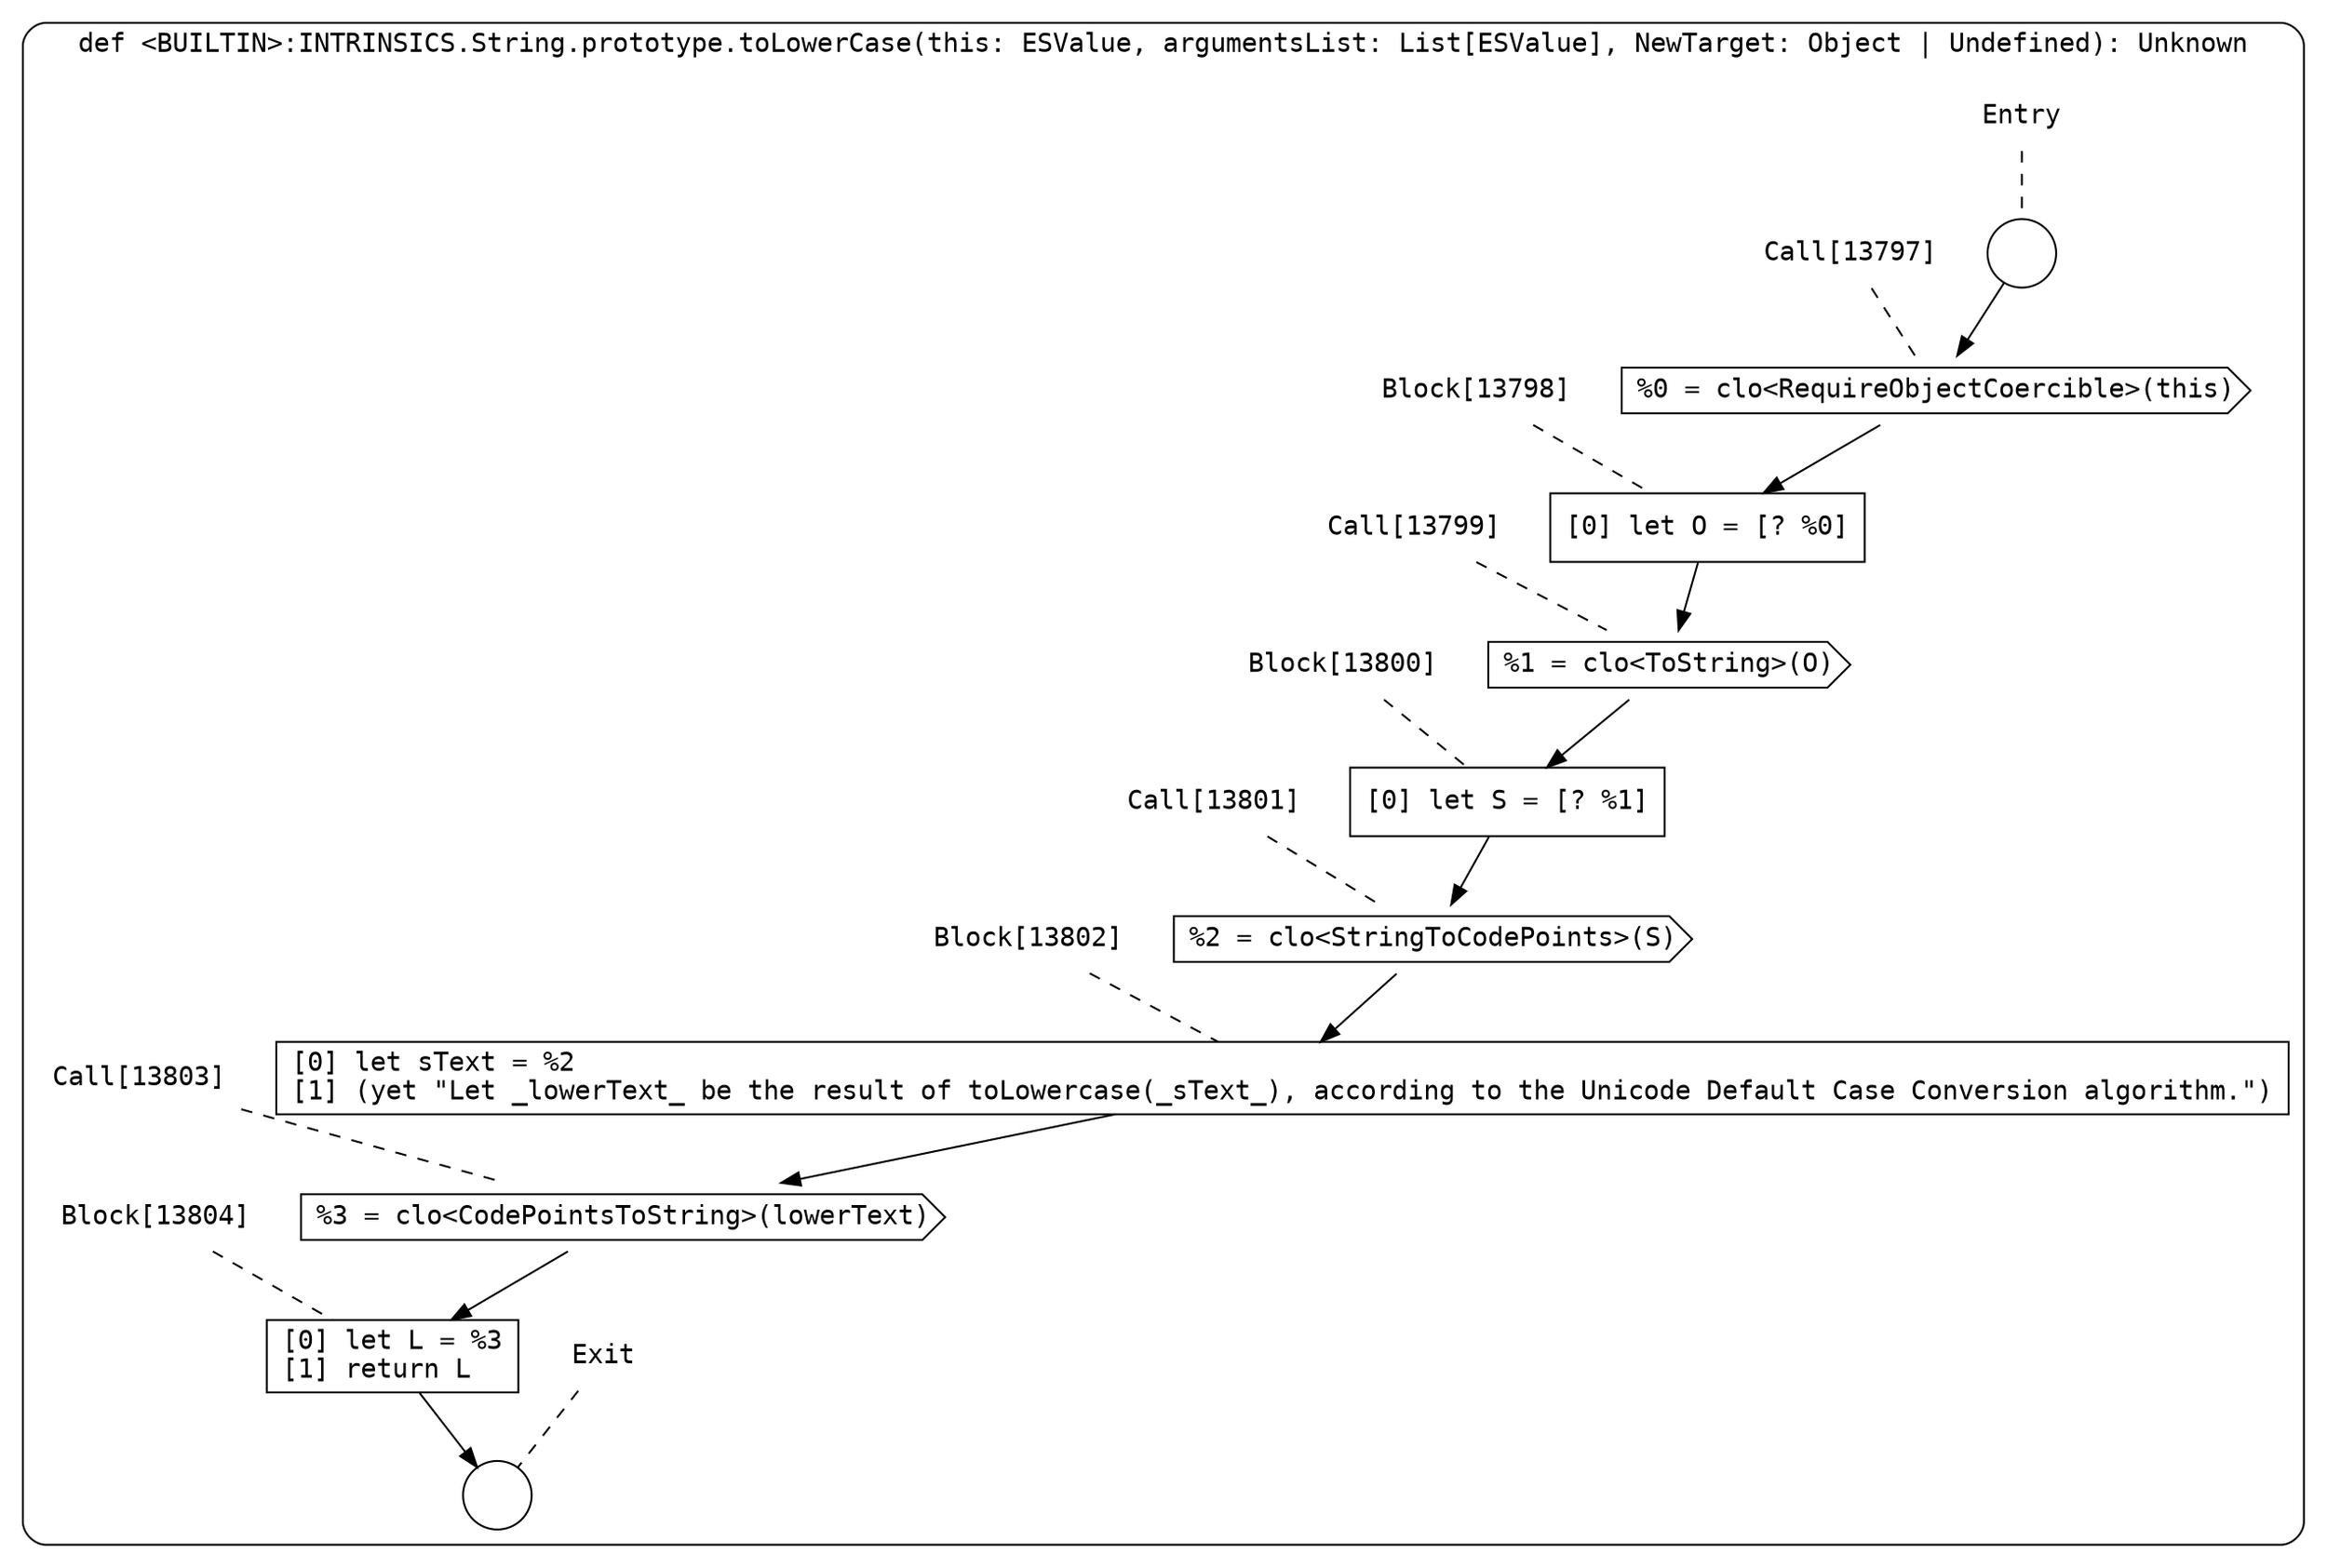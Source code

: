 digraph {
  graph [fontname = "Consolas"]
  node [fontname = "Consolas"]
  edge [fontname = "Consolas"]
  subgraph cluster2194 {
    label = "def <BUILTIN>:INTRINSICS.String.prototype.toLowerCase(this: ESValue, argumentsList: List[ESValue], NewTarget: Object | Undefined): Unknown"
    style = rounded
    cluster2194_entry_name [shape=none, label=<<font color="black">Entry</font>>]
    cluster2194_entry_name -> cluster2194_entry [arrowhead=none, color="black", style=dashed]
    cluster2194_entry [shape=circle label=" " color="black" fillcolor="white" style=filled]
    cluster2194_entry -> node13797 [color="black"]
    cluster2194_exit_name [shape=none, label=<<font color="black">Exit</font>>]
    cluster2194_exit_name -> cluster2194_exit [arrowhead=none, color="black", style=dashed]
    cluster2194_exit [shape=circle label=" " color="black" fillcolor="white" style=filled]
    node13797_name [shape=none, label=<<font color="black">Call[13797]</font>>]
    node13797_name -> node13797 [arrowhead=none, color="black", style=dashed]
    node13797 [shape=cds, label=<<font color="black">%0 = clo&lt;RequireObjectCoercible&gt;(this)</font>> color="black" fillcolor="white", style=filled]
    node13797 -> node13798 [color="black"]
    node13798_name [shape=none, label=<<font color="black">Block[13798]</font>>]
    node13798_name -> node13798 [arrowhead=none, color="black", style=dashed]
    node13798 [shape=box, label=<<font color="black">[0] let O = [? %0]<BR ALIGN="LEFT"/></font>> color="black" fillcolor="white", style=filled]
    node13798 -> node13799 [color="black"]
    node13799_name [shape=none, label=<<font color="black">Call[13799]</font>>]
    node13799_name -> node13799 [arrowhead=none, color="black", style=dashed]
    node13799 [shape=cds, label=<<font color="black">%1 = clo&lt;ToString&gt;(O)</font>> color="black" fillcolor="white", style=filled]
    node13799 -> node13800 [color="black"]
    node13800_name [shape=none, label=<<font color="black">Block[13800]</font>>]
    node13800_name -> node13800 [arrowhead=none, color="black", style=dashed]
    node13800 [shape=box, label=<<font color="black">[0] let S = [? %1]<BR ALIGN="LEFT"/></font>> color="black" fillcolor="white", style=filled]
    node13800 -> node13801 [color="black"]
    node13801_name [shape=none, label=<<font color="black">Call[13801]</font>>]
    node13801_name -> node13801 [arrowhead=none, color="black", style=dashed]
    node13801 [shape=cds, label=<<font color="black">%2 = clo&lt;StringToCodePoints&gt;(S)</font>> color="black" fillcolor="white", style=filled]
    node13801 -> node13802 [color="black"]
    node13802_name [shape=none, label=<<font color="black">Block[13802]</font>>]
    node13802_name -> node13802 [arrowhead=none, color="black", style=dashed]
    node13802 [shape=box, label=<<font color="black">[0] let sText = %2<BR ALIGN="LEFT"/>[1] (yet &quot;Let _lowerText_ be the result of toLowercase(_sText_), according to the Unicode Default Case Conversion algorithm.&quot;)<BR ALIGN="LEFT"/></font>> color="black" fillcolor="white", style=filled]
    node13802 -> node13803 [color="black"]
    node13803_name [shape=none, label=<<font color="black">Call[13803]</font>>]
    node13803_name -> node13803 [arrowhead=none, color="black", style=dashed]
    node13803 [shape=cds, label=<<font color="black">%3 = clo&lt;CodePointsToString&gt;(lowerText)</font>> color="black" fillcolor="white", style=filled]
    node13803 -> node13804 [color="black"]
    node13804_name [shape=none, label=<<font color="black">Block[13804]</font>>]
    node13804_name -> node13804 [arrowhead=none, color="black", style=dashed]
    node13804 [shape=box, label=<<font color="black">[0] let L = %3<BR ALIGN="LEFT"/>[1] return L<BR ALIGN="LEFT"/></font>> color="black" fillcolor="white", style=filled]
    node13804 -> cluster2194_exit [color="black"]
  }
}